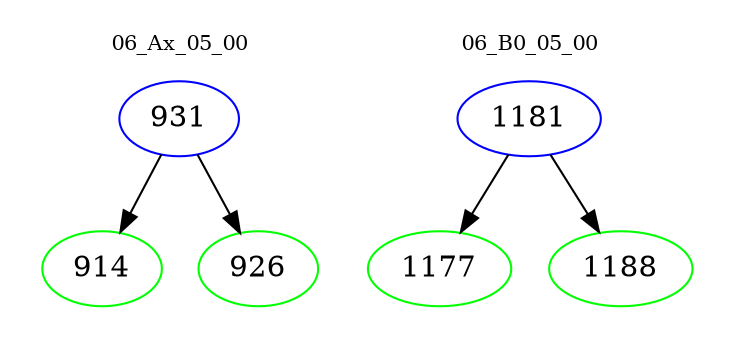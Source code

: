 digraph{
subgraph cluster_0 {
color = white
label = "06_Ax_05_00";
fontsize=10;
T0_931 [label="931", color="blue"]
T0_931 -> T0_914 [color="black"]
T0_914 [label="914", color="green"]
T0_931 -> T0_926 [color="black"]
T0_926 [label="926", color="green"]
}
subgraph cluster_1 {
color = white
label = "06_B0_05_00";
fontsize=10;
T1_1181 [label="1181", color="blue"]
T1_1181 -> T1_1177 [color="black"]
T1_1177 [label="1177", color="green"]
T1_1181 -> T1_1188 [color="black"]
T1_1188 [label="1188", color="green"]
}
}

